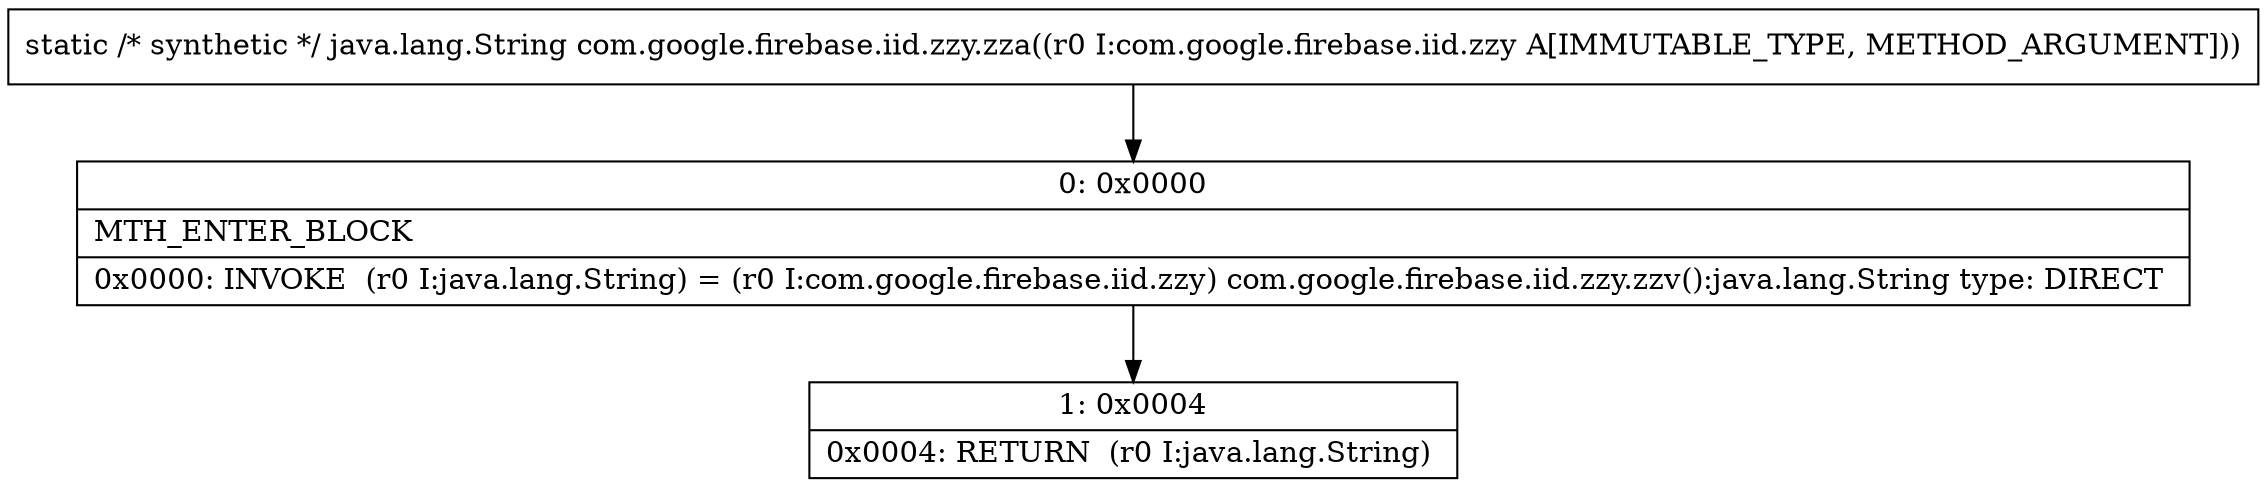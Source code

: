 digraph "CFG forcom.google.firebase.iid.zzy.zza(Lcom\/google\/firebase\/iid\/zzy;)Ljava\/lang\/String;" {
Node_0 [shape=record,label="{0\:\ 0x0000|MTH_ENTER_BLOCK\l|0x0000: INVOKE  (r0 I:java.lang.String) = (r0 I:com.google.firebase.iid.zzy) com.google.firebase.iid.zzy.zzv():java.lang.String type: DIRECT \l}"];
Node_1 [shape=record,label="{1\:\ 0x0004|0x0004: RETURN  (r0 I:java.lang.String) \l}"];
MethodNode[shape=record,label="{static \/* synthetic *\/ java.lang.String com.google.firebase.iid.zzy.zza((r0 I:com.google.firebase.iid.zzy A[IMMUTABLE_TYPE, METHOD_ARGUMENT])) }"];
MethodNode -> Node_0;
Node_0 -> Node_1;
}

